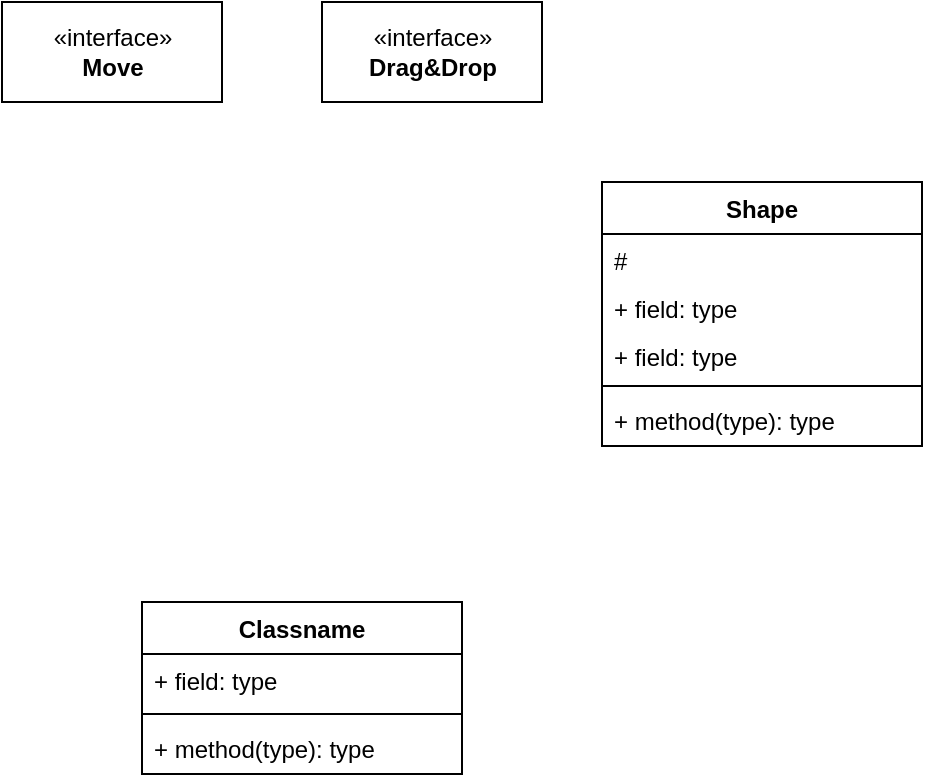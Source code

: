 <mxfile version="20.5.1" type="device"><diagram id="C5RBs43oDa-KdzZeNtuy" name="Page-1"><mxGraphModel dx="981" dy="548" grid="1" gridSize="10" guides="1" tooltips="1" connect="1" arrows="1" fold="1" page="1" pageScale="1" pageWidth="827" pageHeight="1169" math="0" shadow="0"><root><mxCell id="WIyWlLk6GJQsqaUBKTNV-0"/><mxCell id="WIyWlLk6GJQsqaUBKTNV-1" parent="WIyWlLk6GJQsqaUBKTNV-0"/><mxCell id="nNj9W8mN1A3BlDANSm4P-0" value="«interface»&lt;br&gt;&lt;b&gt;Move&lt;br&gt;&lt;/b&gt;" style="html=1;" vertex="1" parent="WIyWlLk6GJQsqaUBKTNV-1"><mxGeometry x="80" y="40" width="110" height="50" as="geometry"/></mxCell><mxCell id="nNj9W8mN1A3BlDANSm4P-1" value="«interface»&lt;br&gt;&lt;b&gt;Drag&amp;amp;Drop&lt;br&gt;&lt;/b&gt;" style="html=1;" vertex="1" parent="WIyWlLk6GJQsqaUBKTNV-1"><mxGeometry x="240" y="40" width="110" height="50" as="geometry"/></mxCell><mxCell id="nNj9W8mN1A3BlDANSm4P-2" value="Shape" style="swimlane;fontStyle=1;align=center;verticalAlign=top;childLayout=stackLayout;horizontal=1;startSize=26;horizontalStack=0;resizeParent=1;resizeParentMax=0;resizeLast=0;collapsible=1;marginBottom=0;" vertex="1" parent="WIyWlLk6GJQsqaUBKTNV-1"><mxGeometry x="380" y="130" width="160" height="132" as="geometry"/></mxCell><mxCell id="nNj9W8mN1A3BlDANSm4P-3" value="# " style="text;strokeColor=none;fillColor=none;align=left;verticalAlign=top;spacingLeft=4;spacingRight=4;overflow=hidden;rotatable=0;points=[[0,0.5],[1,0.5]];portConstraint=eastwest;" vertex="1" parent="nNj9W8mN1A3BlDANSm4P-2"><mxGeometry y="26" width="160" height="24" as="geometry"/></mxCell><mxCell id="nNj9W8mN1A3BlDANSm4P-8" value="+ field: type" style="text;strokeColor=none;fillColor=none;align=left;verticalAlign=top;spacingLeft=4;spacingRight=4;overflow=hidden;rotatable=0;points=[[0,0.5],[1,0.5]];portConstraint=eastwest;" vertex="1" parent="nNj9W8mN1A3BlDANSm4P-2"><mxGeometry y="50" width="160" height="24" as="geometry"/></mxCell><mxCell id="nNj9W8mN1A3BlDANSm4P-9" value="+ field: type" style="text;strokeColor=none;fillColor=none;align=left;verticalAlign=top;spacingLeft=4;spacingRight=4;overflow=hidden;rotatable=0;points=[[0,0.5],[1,0.5]];portConstraint=eastwest;" vertex="1" parent="nNj9W8mN1A3BlDANSm4P-2"><mxGeometry y="74" width="160" height="24" as="geometry"/></mxCell><mxCell id="nNj9W8mN1A3BlDANSm4P-4" value="" style="line;strokeWidth=1;fillColor=none;align=left;verticalAlign=middle;spacingTop=-1;spacingLeft=3;spacingRight=3;rotatable=0;labelPosition=right;points=[];portConstraint=eastwest;strokeColor=inherit;" vertex="1" parent="nNj9W8mN1A3BlDANSm4P-2"><mxGeometry y="98" width="160" height="8" as="geometry"/></mxCell><mxCell id="nNj9W8mN1A3BlDANSm4P-5" value="+ method(type): type" style="text;strokeColor=none;fillColor=none;align=left;verticalAlign=top;spacingLeft=4;spacingRight=4;overflow=hidden;rotatable=0;points=[[0,0.5],[1,0.5]];portConstraint=eastwest;" vertex="1" parent="nNj9W8mN1A3BlDANSm4P-2"><mxGeometry y="106" width="160" height="26" as="geometry"/></mxCell><mxCell id="nNj9W8mN1A3BlDANSm4P-14" value="Classname" style="swimlane;fontStyle=1;align=center;verticalAlign=top;childLayout=stackLayout;horizontal=1;startSize=26;horizontalStack=0;resizeParent=1;resizeParentMax=0;resizeLast=0;collapsible=1;marginBottom=0;" vertex="1" parent="WIyWlLk6GJQsqaUBKTNV-1"><mxGeometry x="150" y="340" width="160" height="86" as="geometry"/></mxCell><mxCell id="nNj9W8mN1A3BlDANSm4P-15" value="+ field: type" style="text;strokeColor=none;fillColor=none;align=left;verticalAlign=top;spacingLeft=4;spacingRight=4;overflow=hidden;rotatable=0;points=[[0,0.5],[1,0.5]];portConstraint=eastwest;" vertex="1" parent="nNj9W8mN1A3BlDANSm4P-14"><mxGeometry y="26" width="160" height="26" as="geometry"/></mxCell><mxCell id="nNj9W8mN1A3BlDANSm4P-16" value="" style="line;strokeWidth=1;fillColor=none;align=left;verticalAlign=middle;spacingTop=-1;spacingLeft=3;spacingRight=3;rotatable=0;labelPosition=right;points=[];portConstraint=eastwest;strokeColor=inherit;" vertex="1" parent="nNj9W8mN1A3BlDANSm4P-14"><mxGeometry y="52" width="160" height="8" as="geometry"/></mxCell><mxCell id="nNj9W8mN1A3BlDANSm4P-17" value="+ method(type): type" style="text;strokeColor=none;fillColor=none;align=left;verticalAlign=top;spacingLeft=4;spacingRight=4;overflow=hidden;rotatable=0;points=[[0,0.5],[1,0.5]];portConstraint=eastwest;" vertex="1" parent="nNj9W8mN1A3BlDANSm4P-14"><mxGeometry y="60" width="160" height="26" as="geometry"/></mxCell></root></mxGraphModel></diagram></mxfile>